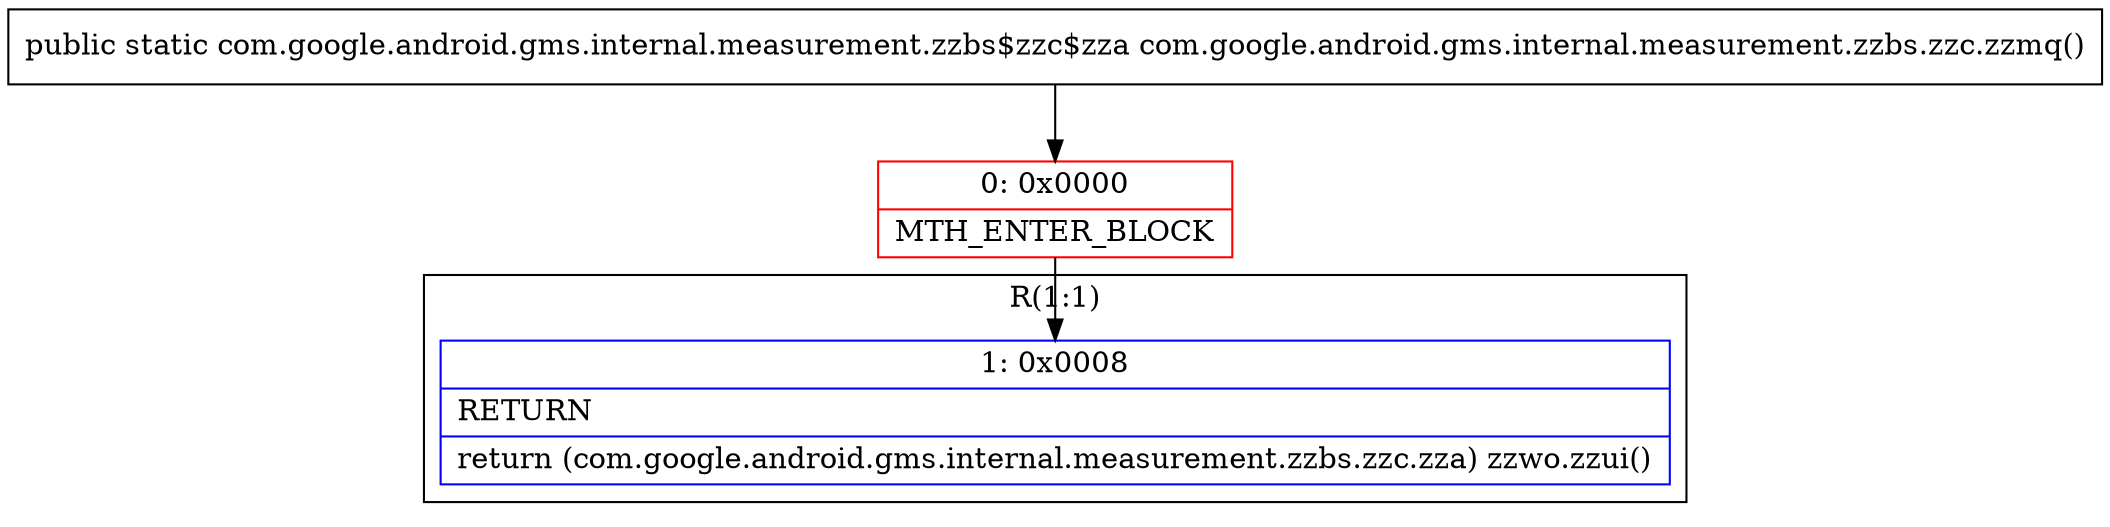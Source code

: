 digraph "CFG forcom.google.android.gms.internal.measurement.zzbs.zzc.zzmq()Lcom\/google\/android\/gms\/internal\/measurement\/zzbs$zzc$zza;" {
subgraph cluster_Region_315415107 {
label = "R(1:1)";
node [shape=record,color=blue];
Node_1 [shape=record,label="{1\:\ 0x0008|RETURN\l|return (com.google.android.gms.internal.measurement.zzbs.zzc.zza) zzwo.zzui()\l}"];
}
Node_0 [shape=record,color=red,label="{0\:\ 0x0000|MTH_ENTER_BLOCK\l}"];
MethodNode[shape=record,label="{public static com.google.android.gms.internal.measurement.zzbs$zzc$zza com.google.android.gms.internal.measurement.zzbs.zzc.zzmq() }"];
MethodNode -> Node_0;
Node_0 -> Node_1;
}

